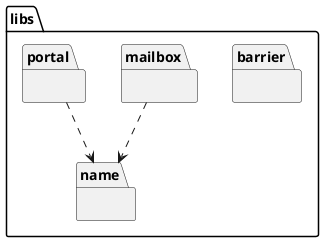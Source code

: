 @startuml

namespace libs {
	namespace barrier {
	}

	namespace name {
	}

	namespace mailbox {
	}

	namespace portal {
	}

	libs.mailbox ..> libs.name
	libs.portal  ..> libs.name
}

@enduml

